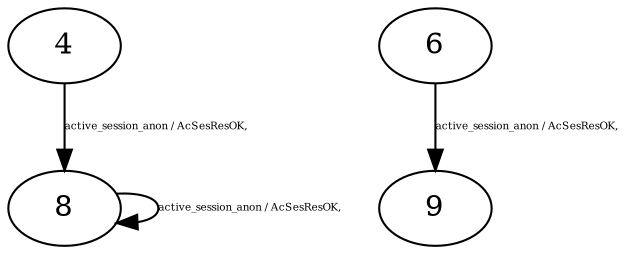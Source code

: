 digraph "Automata" { 
	 "8" [shape=ellipse,style=filled,fillcolor=white,URL="8"];
	 "4" [shape=ellipse,style=filled,fillcolor=white,URL="4"];
	 "6" [shape=ellipse,style=filled,fillcolor=white,URL="6"];
	 "9" [shape=ellipse,style=filled,fillcolor=white,URL="9"];
	 "6"->"9" [fontsize=5,label="active_session_anon / AcSesResOK,",URL="t103"];
	 "8"->"8" [fontsize=5,label="active_session_anon / AcSesResOK,",URL="t133"];
	 "4"->"8" [fontsize=5,label="active_session_anon / AcSesResOK,",URL="t73"];
}
